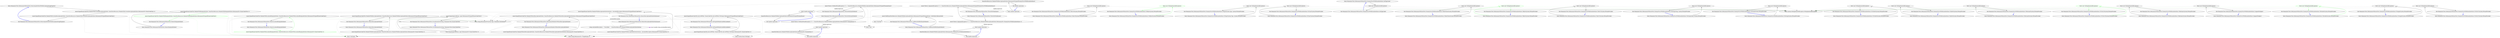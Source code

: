 digraph  {
m3_37 [label="Entry Humanizer.Tests.DehumanizeToEnumTests.HonorsAnyAttributeWithDescriptionStringProperty()", span="43-43", cluster="Humanizer.Tests.DehumanizeToEnumTests.HonorsAnyAttributeWithDescriptionStringProperty()", file="DateHumanizeTests.cs"];
m3_39 [label="Assert.Equal(EnumUnderTest.MemberWithCustomDescriptionAttribute, EnumTestsResources.MemberWithCustomDescriptionAttribute.DehumanizeTo(typeof(EnumUnderTest)))", span="46-46", cluster="Humanizer.Tests.DehumanizeToEnumTests.HonorsAnyAttributeWithDescriptionStringProperty()", file="DateHumanizeTests.cs"];
m3_38 [label="Assert.Equal(EnumUnderTest.MemberWithCustomDescriptionAttribute, EnumTestsResources.MemberWithCustomDescriptionAttribute.DehumanizeTo<EnumUnderTest>())", span="45-45", cluster="Humanizer.Tests.DehumanizeToEnumTests.HonorsAnyAttributeWithDescriptionStringProperty()", file="DateHumanizeTests.cs"];
m3_40 [label="Exit Humanizer.Tests.DehumanizeToEnumTests.HonorsAnyAttributeWithDescriptionStringProperty()", span="43-43", cluster="Humanizer.Tests.DehumanizeToEnumTests.HonorsAnyAttributeWithDescriptionStringProperty()", file="DateHumanizeTests.cs"];
m3_31 [label="Entry Unk.Equal", span="", cluster="Unk.Equal", file="DateHumanizeTests.cs"];
m3_69 [label="Entry Humanizer.Tests.DehumanizeToEnumTests.DummyStructWithEnumInterfaces.GetTypeCode()", span="99-99", cluster="Humanizer.Tests.DehumanizeToEnumTests.DummyStructWithEnumInterfaces.GetTypeCode()", file="DateHumanizeTests.cs"];
m3_70 [label="throw new NotImplementedException();", span="101-101", cluster="Humanizer.Tests.DehumanizeToEnumTests.DummyStructWithEnumInterfaces.GetTypeCode()", file="DateHumanizeTests.cs"];
m3_71 [label="Exit Humanizer.Tests.DehumanizeToEnumTests.DummyStructWithEnumInterfaces.GetTypeCode()", span="99-99", cluster="Humanizer.Tests.DehumanizeToEnumTests.DummyStructWithEnumInterfaces.GetTypeCode()", file="DateHumanizeTests.cs"];
m3_41 [label="Entry Humanizer.Tests.DehumanizeToEnumTests.DehumanizeMembersWithoutDescriptionAttribute()", span="50-50", cluster="Humanizer.Tests.DehumanizeToEnumTests.DehumanizeMembersWithoutDescriptionAttribute()", file="DateHumanizeTests.cs"];
m3_43 [label="Assert.Equal(EnumUnderTest.MemberWithoutDescriptionAttribute, EnumTestsResources.MemberWithoutDescriptionAttributeSentence.DehumanizeTo(typeof(EnumUnderTest)))", span="53-53", cluster="Humanizer.Tests.DehumanizeToEnumTests.DehumanizeMembersWithoutDescriptionAttribute()", file="DateHumanizeTests.cs"];
m3_42 [label="Assert.Equal(EnumUnderTest.MemberWithoutDescriptionAttribute, EnumTestsResources.MemberWithoutDescriptionAttributeSentence.DehumanizeTo<EnumUnderTest>())", span="52-52", cluster="Humanizer.Tests.DehumanizeToEnumTests.DehumanizeMembersWithoutDescriptionAttribute()", file="DateHumanizeTests.cs"];
m3_44 [label="Exit Humanizer.Tests.DehumanizeToEnumTests.DehumanizeMembersWithoutDescriptionAttribute()", span="50-50", cluster="Humanizer.Tests.DehumanizeToEnumTests.DehumanizeMembersWithoutDescriptionAttribute()", file="DateHumanizeTests.cs"];
m3_0 [label="Entry Humanizer.Tests.DehumanizeToEnumTests.ThrowsForNonEnums()", span="8-8", cluster="Humanizer.Tests.DehumanizeToEnumTests.ThrowsForNonEnums()", file="DateHumanizeTests.cs"];
m3_2 [label="Assert.Throws<ArgumentException>(() => EnumTestsResources.MemberWithDescriptionAttribute.DehumanizeTo(typeof(DummyStructWithEnumInterfaces)))", span="11-11", cluster="Humanizer.Tests.DehumanizeToEnumTests.ThrowsForNonEnums()", file="DateHumanizeTests.cs"];
m3_1 [label="Assert.Throws<ArgumentException>(() => EnumTestsResources.MemberWithDescriptionAttribute.DehumanizeTo<DummyStructWithEnumInterfaces>())", span="10-10", cluster="Humanizer.Tests.DehumanizeToEnumTests.ThrowsForNonEnums()", file="DateHumanizeTests.cs"];
m3_3 [label="Exit Humanizer.Tests.DehumanizeToEnumTests.ThrowsForNonEnums()", span="8-8", cluster="Humanizer.Tests.DehumanizeToEnumTests.ThrowsForNonEnums()", file="DateHumanizeTests.cs"];
m3_84 [label="Entry Humanizer.Tests.DehumanizeToEnumTests.DummyStructWithEnumInterfaces.ToInt16(System.IFormatProvider)", span="124-124", cluster="Humanizer.Tests.DehumanizeToEnumTests.DummyStructWithEnumInterfaces.ToInt16(System.IFormatProvider)", file="DateHumanizeTests.cs"];
m3_85 [label="throw new NotImplementedException();", span="126-126", cluster="Humanizer.Tests.DehumanizeToEnumTests.DummyStructWithEnumInterfaces.ToInt16(System.IFormatProvider)", file="DateHumanizeTests.cs"];
m3_86 [label="Exit Humanizer.Tests.DehumanizeToEnumTests.DummyStructWithEnumInterfaces.ToInt16(System.IFormatProvider)", span="124-124", cluster="Humanizer.Tests.DehumanizeToEnumTests.DummyStructWithEnumInterfaces.ToInt16(System.IFormatProvider)", file="DateHumanizeTests.cs"];
m3_4 [label="Entry Unk.>", span="", cluster="Unk.>", file="DateHumanizeTests.cs"];
m3_54 [label="Entry Humanizer.Tests.DehumanizeToEnumTests.HonorsDisplayAttribute()", span="74-74", cluster="Humanizer.Tests.DehumanizeToEnumTests.HonorsDisplayAttribute()", file="DateHumanizeTests.cs"];
m3_56 [label="Assert.Equal(EnumUnderTest.MemberWithDisplayAttribute, EnumTestsResources.MemberWithDisplayAttribute.DehumanizeTo(typeof(EnumUnderTest)))", span="77-77", cluster="Humanizer.Tests.DehumanizeToEnumTests.HonorsDisplayAttribute()", color=green, community=0, file="DateHumanizeTests.cs"];
m3_55 [label="Assert.Equal(EnumUnderTest.MemberWithDisplayAttribute, EnumTestsResources.MemberWithDisplayAttribute.DehumanizeTo<EnumUnderTest>())", span="76-76", cluster="Humanizer.Tests.DehumanizeToEnumTests.HonorsDisplayAttribute()", file="DateHumanizeTests.cs"];
m3_57 [label="Exit Humanizer.Tests.DehumanizeToEnumTests.HonorsDisplayAttribute()", span="74-74", cluster="Humanizer.Tests.DehumanizeToEnumTests.HonorsDisplayAttribute()", file="DateHumanizeTests.cs"];
m3_53 [label="Entry System.Enum.ToString()", span="0-0", cluster="System.Enum.ToString()", file="DateHumanizeTests.cs"];
m3_23 [label="Entry Humanizer.Tests.DehumanizeToEnumTests.CanReturnNullForEnumNoMatch()", span="22-22", cluster="Humanizer.Tests.DehumanizeToEnumTests.CanReturnNullForEnumNoMatch()", file="DateHumanizeTests.cs"];
m3_24 [label="Assert.Null(EnumTestsResources.MemberWithDescriptionAttribute.DehumanizeTo(typeof(DummyEnum), OnNoMatch.ReturnsNull))", span="24-24", cluster="Humanizer.Tests.DehumanizeToEnumTests.CanReturnNullForEnumNoMatch()", file="DateHumanizeTests.cs"];
m3_25 [label="Exit Humanizer.Tests.DehumanizeToEnumTests.CanReturnNullForEnumNoMatch()", span="22-22", cluster="Humanizer.Tests.DehumanizeToEnumTests.CanReturnNullForEnumNoMatch()", file="DateHumanizeTests.cs"];
m3_78 [label="Entry Humanizer.Tests.DehumanizeToEnumTests.DummyStructWithEnumInterfaces.ToSByte(System.IFormatProvider)", span="114-114", cluster="Humanizer.Tests.DehumanizeToEnumTests.DummyStructWithEnumInterfaces.ToSByte(System.IFormatProvider)", file="DateHumanizeTests.cs"];
m3_79 [label="throw new NotImplementedException();", span="116-116", cluster="Humanizer.Tests.DehumanizeToEnumTests.DummyStructWithEnumInterfaces.ToSByte(System.IFormatProvider)", color=green, community=0, file="DateHumanizeTests.cs"];
m3_80 [label="Exit Humanizer.Tests.DehumanizeToEnumTests.DummyStructWithEnumInterfaces.ToSByte(System.IFormatProvider)", span="114-114", cluster="Humanizer.Tests.DehumanizeToEnumTests.DummyStructWithEnumInterfaces.ToSByte(System.IFormatProvider)", file="DateHumanizeTests.cs"];
m3_8 [label="Entry string.DehumanizeTo<TTargetEnum>()", span="18-18", cluster="string.DehumanizeTo<TTargetEnum>()", file="DateHumanizeTests.cs"];
m3_65 [label="Entry System.NotImplementedException.NotImplementedException()", span="0-0", cluster="System.NotImplementedException.NotImplementedException()", file="DateHumanizeTests.cs"];
m3_117 [label="Entry Humanizer.Tests.DehumanizeToEnumTests.DummyStructWithEnumInterfaces.ToType(System.Type, System.IFormatProvider)", span="179-179", cluster="Humanizer.Tests.DehumanizeToEnumTests.DummyStructWithEnumInterfaces.ToType(System.Type, System.IFormatProvider)", file="DateHumanizeTests.cs"];
m3_118 [label="throw new NotImplementedException();", span="181-181", cluster="Humanizer.Tests.DehumanizeToEnumTests.DummyStructWithEnumInterfaces.ToType(System.Type, System.IFormatProvider)", file="DateHumanizeTests.cs"];
m3_119 [label="Exit Humanizer.Tests.DehumanizeToEnumTests.DummyStructWithEnumInterfaces.ToType(System.Type, System.IFormatProvider)", span="179-179", cluster="Humanizer.Tests.DehumanizeToEnumTests.DummyStructWithEnumInterfaces.ToType(System.Type, System.IFormatProvider)", file="DateHumanizeTests.cs"];
m3_75 [label="Entry Humanizer.Tests.DehumanizeToEnumTests.DummyStructWithEnumInterfaces.ToChar(System.IFormatProvider)", span="109-109", cluster="Humanizer.Tests.DehumanizeToEnumTests.DummyStructWithEnumInterfaces.ToChar(System.IFormatProvider)", file="DateHumanizeTests.cs"];
m3_76 [label="throw new NotImplementedException();", span="111-111", cluster="Humanizer.Tests.DehumanizeToEnumTests.DummyStructWithEnumInterfaces.ToChar(System.IFormatProvider)", file="DateHumanizeTests.cs"];
m3_77 [label="Exit Humanizer.Tests.DehumanizeToEnumTests.DummyStructWithEnumInterfaces.ToChar(System.IFormatProvider)", span="109-109", cluster="Humanizer.Tests.DehumanizeToEnumTests.DummyStructWithEnumInterfaces.ToChar(System.IFormatProvider)", file="DateHumanizeTests.cs"];
m3_111 [label="Entry Humanizer.Tests.DehumanizeToEnumTests.DummyStructWithEnumInterfaces.ToDateTime(System.IFormatProvider)", span="169-169", cluster="Humanizer.Tests.DehumanizeToEnumTests.DummyStructWithEnumInterfaces.ToDateTime(System.IFormatProvider)", file="DateHumanizeTests.cs"];
m3_112 [label="throw new NotImplementedException();", span="171-171", cluster="Humanizer.Tests.DehumanizeToEnumTests.DummyStructWithEnumInterfaces.ToDateTime(System.IFormatProvider)", file="DateHumanizeTests.cs"];
m3_113 [label="Exit Humanizer.Tests.DehumanizeToEnumTests.DummyStructWithEnumInterfaces.ToDateTime(System.IFormatProvider)", span="169-169", cluster="Humanizer.Tests.DehumanizeToEnumTests.DummyStructWithEnumInterfaces.ToDateTime(System.IFormatProvider)", file="DateHumanizeTests.cs"];
m3_81 [label="Entry Humanizer.Tests.DehumanizeToEnumTests.DummyStructWithEnumInterfaces.ToByte(System.IFormatProvider)", span="119-119", cluster="Humanizer.Tests.DehumanizeToEnumTests.DummyStructWithEnumInterfaces.ToByte(System.IFormatProvider)", file="DateHumanizeTests.cs"];
m3_82 [label="throw new NotImplementedException();", span="121-121", cluster="Humanizer.Tests.DehumanizeToEnumTests.DummyStructWithEnumInterfaces.ToByte(System.IFormatProvider)", color=green, community=0, file="DateHumanizeTests.cs"];
m3_83 [label="Exit Humanizer.Tests.DehumanizeToEnumTests.DummyStructWithEnumInterfaces.ToByte(System.IFormatProvider)", span="119-119", cluster="Humanizer.Tests.DehumanizeToEnumTests.DummyStructWithEnumInterfaces.ToByte(System.IFormatProvider)", file="DateHumanizeTests.cs"];
m3_27 [label="Entry Humanizer.Tests.DehumanizeToEnumTests.HonorsDescriptionAttribute()", span="28-28", cluster="Humanizer.Tests.DehumanizeToEnumTests.HonorsDescriptionAttribute()", file="DateHumanizeTests.cs"];
m3_29 [label="Assert.Equal(EnumUnderTest.MemberWithDescriptionAttribute, EnumTestsResources.MemberWithDescriptionAttribute.DehumanizeTo(typeof(EnumUnderTest)))", span="31-31", cluster="Humanizer.Tests.DehumanizeToEnumTests.HonorsDescriptionAttribute()", file="DateHumanizeTests.cs"];
m3_28 [label="Assert.Equal(EnumUnderTest.MemberWithDescriptionAttribute, EnumTestsResources.MemberWithDescriptionAttribute.DehumanizeTo<EnumUnderTest>())", span="30-30", cluster="Humanizer.Tests.DehumanizeToEnumTests.HonorsDescriptionAttribute()", file="DateHumanizeTests.cs"];
m3_30 [label="Exit Humanizer.Tests.DehumanizeToEnumTests.HonorsDescriptionAttribute()", span="28-28", cluster="Humanizer.Tests.DehumanizeToEnumTests.HonorsDescriptionAttribute()", file="DateHumanizeTests.cs"];
m3_32 [label="Entry Humanizer.Tests.DehumanizeToEnumTests.HonorsDescriptionAttributeSubclasses()", span="35-35", cluster="Humanizer.Tests.DehumanizeToEnumTests.HonorsDescriptionAttributeSubclasses()", file="DateHumanizeTests.cs"];
m3_35 [label="Assert.Equal(EnumUnderTest.MemberWithDescriptionAttributeSubclass, calculatedDescription.DehumanizeTo(typeof(EnumUnderTest)))", span="39-39", cluster="Humanizer.Tests.DehumanizeToEnumTests.HonorsDescriptionAttributeSubclasses()", file="DateHumanizeTests.cs"];
m3_34 [label="Assert.Equal(EnumUnderTest.MemberWithDescriptionAttributeSubclass, calculatedDescription.DehumanizeTo<EnumUnderTest>())", span="38-38", cluster="Humanizer.Tests.DehumanizeToEnumTests.HonorsDescriptionAttributeSubclasses()", file="DateHumanizeTests.cs"];
m3_33 [label="string calculatedDescription = ''Overridden '' + EnumTestsResources.MemberWithDescriptionAttributeSubclass", span="37-37", cluster="Humanizer.Tests.DehumanizeToEnumTests.HonorsDescriptionAttributeSubclasses()", file="DateHumanizeTests.cs"];
m3_36 [label="Exit Humanizer.Tests.DehumanizeToEnumTests.HonorsDescriptionAttributeSubclasses()", span="35-35", cluster="Humanizer.Tests.DehumanizeToEnumTests.HonorsDescriptionAttributeSubclasses()", file="DateHumanizeTests.cs"];
m3_90 [label="Entry Humanizer.Tests.DehumanizeToEnumTests.DummyStructWithEnumInterfaces.ToInt32(System.IFormatProvider)", span="134-134", cluster="Humanizer.Tests.DehumanizeToEnumTests.DummyStructWithEnumInterfaces.ToInt32(System.IFormatProvider)", file="DateHumanizeTests.cs"];
m3_91 [label="throw new NotImplementedException();", span="136-136", cluster="Humanizer.Tests.DehumanizeToEnumTests.DummyStructWithEnumInterfaces.ToInt32(System.IFormatProvider)", file="DateHumanizeTests.cs"];
m3_92 [label="Exit Humanizer.Tests.DehumanizeToEnumTests.DummyStructWithEnumInterfaces.ToInt32(System.IFormatProvider)", span="134-134", cluster="Humanizer.Tests.DehumanizeToEnumTests.DummyStructWithEnumInterfaces.ToInt32(System.IFormatProvider)", file="DateHumanizeTests.cs"];
m3_66 [label="Entry Humanizer.Tests.DehumanizeToEnumTests.DummyStructWithEnumInterfaces.ToString(string, System.IFormatProvider)", span="94-94", cluster="Humanizer.Tests.DehumanizeToEnumTests.DummyStructWithEnumInterfaces.ToString(string, System.IFormatProvider)", file="DateHumanizeTests.cs"];
m3_67 [label="throw new NotImplementedException();", span="96-96", cluster="Humanizer.Tests.DehumanizeToEnumTests.DummyStructWithEnumInterfaces.ToString(string, System.IFormatProvider)", file="DateHumanizeTests.cs"];
m3_68 [label="Exit Humanizer.Tests.DehumanizeToEnumTests.DummyStructWithEnumInterfaces.ToString(string, System.IFormatProvider)", span="94-94", cluster="Humanizer.Tests.DehumanizeToEnumTests.DummyStructWithEnumInterfaces.ToString(string, System.IFormatProvider)", file="DateHumanizeTests.cs"];
m3_114 [label="Entry Humanizer.Tests.DehumanizeToEnumTests.DummyStructWithEnumInterfaces.ToString(System.IFormatProvider)", span="174-174", cluster="Humanizer.Tests.DehumanizeToEnumTests.DummyStructWithEnumInterfaces.ToString(System.IFormatProvider)", file="DateHumanizeTests.cs"];
m3_115 [label="throw new NotImplementedException();", span="176-176", cluster="Humanizer.Tests.DehumanizeToEnumTests.DummyStructWithEnumInterfaces.ToString(System.IFormatProvider)", file="DateHumanizeTests.cs"];
m3_116 [label="Exit Humanizer.Tests.DehumanizeToEnumTests.DummyStructWithEnumInterfaces.ToString(System.IFormatProvider)", span="174-174", cluster="Humanizer.Tests.DehumanizeToEnumTests.DummyStructWithEnumInterfaces.ToString(System.IFormatProvider)", file="DateHumanizeTests.cs"];
m3_12 [label="Entry string.DehumanizeTo(System.Type, Humanizer.OnNoMatch)", span="33-33", cluster="string.DehumanizeTo(System.Type, Humanizer.OnNoMatch)", file="DateHumanizeTests.cs"];
m3_26 [label="Entry Unk.Null", span="", cluster="Unk.Null", file="DateHumanizeTests.cs"];
m3_99 [label="Entry Humanizer.Tests.DehumanizeToEnumTests.DummyStructWithEnumInterfaces.ToUInt64(System.IFormatProvider)", span="149-149", cluster="Humanizer.Tests.DehumanizeToEnumTests.DummyStructWithEnumInterfaces.ToUInt64(System.IFormatProvider)", file="DateHumanizeTests.cs"];
m3_100 [label="throw new NotImplementedException();", span="151-151", cluster="Humanizer.Tests.DehumanizeToEnumTests.DummyStructWithEnumInterfaces.ToUInt64(System.IFormatProvider)", file="DateHumanizeTests.cs"];
m3_101 [label="Exit Humanizer.Tests.DehumanizeToEnumTests.DummyStructWithEnumInterfaces.ToUInt64(System.IFormatProvider)", span="149-149", cluster="Humanizer.Tests.DehumanizeToEnumTests.DummyStructWithEnumInterfaces.ToUInt64(System.IFormatProvider)", file="DateHumanizeTests.cs"];
m3_96 [label="Entry Humanizer.Tests.DehumanizeToEnumTests.DummyStructWithEnumInterfaces.ToInt64(System.IFormatProvider)", span="144-144", cluster="Humanizer.Tests.DehumanizeToEnumTests.DummyStructWithEnumInterfaces.ToInt64(System.IFormatProvider)", file="DateHumanizeTests.cs"];
m3_97 [label="throw new NotImplementedException();", span="146-146", cluster="Humanizer.Tests.DehumanizeToEnumTests.DummyStructWithEnumInterfaces.ToInt64(System.IFormatProvider)", file="DateHumanizeTests.cs"];
m3_98 [label="Exit Humanizer.Tests.DehumanizeToEnumTests.DummyStructWithEnumInterfaces.ToInt64(System.IFormatProvider)", span="144-144", cluster="Humanizer.Tests.DehumanizeToEnumTests.DummyStructWithEnumInterfaces.ToInt64(System.IFormatProvider)", file="DateHumanizeTests.cs"];
m3_13 [label="Entry Humanizer.Tests.DehumanizeToEnumTests.ThrowsForEnumNoMatch()", span="15-15", cluster="Humanizer.Tests.DehumanizeToEnumTests.ThrowsForEnumNoMatch()", file="DateHumanizeTests.cs"];
m3_15 [label="Assert.Throws<NoMatchFoundException>(() => EnumTestsResources.MemberWithDescriptionAttribute.DehumanizeTo(typeof(DummyEnum)))", span="18-18", cluster="Humanizer.Tests.DehumanizeToEnumTests.ThrowsForEnumNoMatch()", file="DateHumanizeTests.cs"];
m3_14 [label="Assert.Throws<NoMatchFoundException>(() => EnumTestsResources.MemberWithDescriptionAttribute.DehumanizeTo<DummyEnum>())", span="17-17", cluster="Humanizer.Tests.DehumanizeToEnumTests.ThrowsForEnumNoMatch()", file="DateHumanizeTests.cs"];
m3_16 [label="Exit Humanizer.Tests.DehumanizeToEnumTests.ThrowsForEnumNoMatch()", span="15-15", cluster="Humanizer.Tests.DehumanizeToEnumTests.ThrowsForEnumNoMatch()", file="DateHumanizeTests.cs"];
m3_108 [label="Entry Humanizer.Tests.DehumanizeToEnumTests.DummyStructWithEnumInterfaces.ToDecimal(System.IFormatProvider)", span="164-164", cluster="Humanizer.Tests.DehumanizeToEnumTests.DummyStructWithEnumInterfaces.ToDecimal(System.IFormatProvider)", file="DateHumanizeTests.cs"];
m3_109 [label="throw new NotImplementedException();", span="166-166", cluster="Humanizer.Tests.DehumanizeToEnumTests.DummyStructWithEnumInterfaces.ToDecimal(System.IFormatProvider)", file="DateHumanizeTests.cs"];
m3_110 [label="Exit Humanizer.Tests.DehumanizeToEnumTests.DummyStructWithEnumInterfaces.ToDecimal(System.IFormatProvider)", span="164-164", cluster="Humanizer.Tests.DehumanizeToEnumTests.DummyStructWithEnumInterfaces.ToDecimal(System.IFormatProvider)", file="DateHumanizeTests.cs"];
m3_17 [label="Entry lambda expression", span="17-17", cluster="lambda expression", file="DateHumanizeTests.cs"];
m3_10 [label="EnumTestsResources.MemberWithDescriptionAttribute.DehumanizeTo(typeof(DummyStructWithEnumInterfaces))", span="11-11", cluster="lambda expression", file="DateHumanizeTests.cs"];
m3_21 [label="EnumTestsResources.MemberWithDescriptionAttribute.DehumanizeTo(typeof(DummyEnum))", span="18-18", cluster="lambda expression", file="DateHumanizeTests.cs"];
m3_6 [label="EnumTestsResources.MemberWithDescriptionAttribute.DehumanizeTo<DummyStructWithEnumInterfaces>()", span="10-10", cluster="lambda expression", file="DateHumanizeTests.cs"];
m3_18 [label="EnumTestsResources.MemberWithDescriptionAttribute.DehumanizeTo<DummyEnum>()", span="17-17", cluster="lambda expression", file="DateHumanizeTests.cs"];
m3_9 [label="Entry lambda expression", span="11-11", cluster="lambda expression", file="DateHumanizeTests.cs"];
m3_11 [label="Exit lambda expression", span="11-11", cluster="lambda expression", file="DateHumanizeTests.cs"];
m3_20 [label="Entry lambda expression", span="18-18", cluster="lambda expression", file="DateHumanizeTests.cs"];
m3_22 [label="Exit lambda expression", span="18-18", cluster="lambda expression", file="DateHumanizeTests.cs"];
m3_5 [label="Entry lambda expression", span="10-10", cluster="lambda expression", file="DateHumanizeTests.cs"];
m3_7 [label="Exit lambda expression", span="10-10", cluster="lambda expression", file="DateHumanizeTests.cs"];
m3_19 [label="Exit lambda expression", span="17-17", cluster="lambda expression", file="DateHumanizeTests.cs"];
m3_49 [label="Entry Humanizer.Tests.DehumanizeToEnumTests.AllCapitalMembersAreReturnedAsIs()", span="67-67", cluster="Humanizer.Tests.DehumanizeToEnumTests.AllCapitalMembersAreReturnedAsIs()", file="DateHumanizeTests.cs"];
m3_51 [label="Assert.Equal(EnumUnderTest.ALLCAPITALS, EnumUnderTest.ALLCAPITALS.ToString().DehumanizeTo(typeof(EnumUnderTest)))", span="70-70", cluster="Humanizer.Tests.DehumanizeToEnumTests.AllCapitalMembersAreReturnedAsIs()", file="DateHumanizeTests.cs"];
m3_50 [label="Assert.Equal(EnumUnderTest.ALLCAPITALS, EnumUnderTest.ALLCAPITALS.ToString().DehumanizeTo<EnumUnderTest>())", span="69-69", cluster="Humanizer.Tests.DehumanizeToEnumTests.AllCapitalMembersAreReturnedAsIs()", file="DateHumanizeTests.cs"];
m3_52 [label="Exit Humanizer.Tests.DehumanizeToEnumTests.AllCapitalMembersAreReturnedAsIs()", span="67-67", cluster="Humanizer.Tests.DehumanizeToEnumTests.AllCapitalMembersAreReturnedAsIs()", file="DateHumanizeTests.cs"];
m3_87 [label="Entry Humanizer.Tests.DehumanizeToEnumTests.DummyStructWithEnumInterfaces.ToUInt16(System.IFormatProvider)", span="129-129", cluster="Humanizer.Tests.DehumanizeToEnumTests.DummyStructWithEnumInterfaces.ToUInt16(System.IFormatProvider)", file="DateHumanizeTests.cs"];
m3_88 [label="throw new NotImplementedException();", span="131-131", cluster="Humanizer.Tests.DehumanizeToEnumTests.DummyStructWithEnumInterfaces.ToUInt16(System.IFormatProvider)", color=green, community=0, file="DateHumanizeTests.cs"];
m3_89 [label="Exit Humanizer.Tests.DehumanizeToEnumTests.DummyStructWithEnumInterfaces.ToUInt16(System.IFormatProvider)", span="129-129", cluster="Humanizer.Tests.DehumanizeToEnumTests.DummyStructWithEnumInterfaces.ToUInt16(System.IFormatProvider)", file="DateHumanizeTests.cs"];
m3_72 [label="Entry Humanizer.Tests.DehumanizeToEnumTests.DummyStructWithEnumInterfaces.ToBoolean(System.IFormatProvider)", span="104-104", cluster="Humanizer.Tests.DehumanizeToEnumTests.DummyStructWithEnumInterfaces.ToBoolean(System.IFormatProvider)", file="DateHumanizeTests.cs"];
m3_73 [label="throw new NotImplementedException();", span="106-106", cluster="Humanizer.Tests.DehumanizeToEnumTests.DummyStructWithEnumInterfaces.ToBoolean(System.IFormatProvider)", file="DateHumanizeTests.cs"];
m3_74 [label="Exit Humanizer.Tests.DehumanizeToEnumTests.DummyStructWithEnumInterfaces.ToBoolean(System.IFormatProvider)", span="104-104", cluster="Humanizer.Tests.DehumanizeToEnumTests.DummyStructWithEnumInterfaces.ToBoolean(System.IFormatProvider)", file="DateHumanizeTests.cs"];
m3_58 [label="Entry Humanizer.Tests.DehumanizeToEnumTests.HonorsLocalizedDisplayAttribute()", span="81-81", cluster="Humanizer.Tests.DehumanizeToEnumTests.HonorsLocalizedDisplayAttribute()", file="DateHumanizeTests.cs"];
m3_59 [label="Assert.Equal(EnumUnderTest.MemberWithLocalizedDisplayAttribute, EnumTestsResources.MemberWithLocalizedDisplayAttribute.DehumanizeTo<EnumUnderTest>())", span="83-83", cluster="Humanizer.Tests.DehumanizeToEnumTests.HonorsLocalizedDisplayAttribute()", color=green, community=0, file="DateHumanizeTests.cs"];
m3_60 [label="Assert.Equal(EnumUnderTest.MemberWithLocalizedDisplayAttribute, EnumTestsResources.MemberWithLocalizedDisplayAttribute.DehumanizeTo(typeof(EnumUnderTest)))", span="84-84", cluster="Humanizer.Tests.DehumanizeToEnumTests.HonorsLocalizedDisplayAttribute()", file="DateHumanizeTests.cs"];
m3_61 [label="Exit Humanizer.Tests.DehumanizeToEnumTests.HonorsLocalizedDisplayAttribute()", span="81-81", cluster="Humanizer.Tests.DehumanizeToEnumTests.HonorsLocalizedDisplayAttribute()", file="DateHumanizeTests.cs"];
m3_62 [label="Entry Humanizer.Tests.DehumanizeToEnumTests.DummyStructWithEnumInterfaces.CompareTo(object)", span="89-89", cluster="Humanizer.Tests.DehumanizeToEnumTests.DummyStructWithEnumInterfaces.CompareTo(object)", file="DateHumanizeTests.cs"];
m3_63 [label="throw new NotImplementedException();", span="91-91", cluster="Humanizer.Tests.DehumanizeToEnumTests.DummyStructWithEnumInterfaces.CompareTo(object)", file="DateHumanizeTests.cs"];
m3_64 [label="Exit Humanizer.Tests.DehumanizeToEnumTests.DummyStructWithEnumInterfaces.CompareTo(object)", span="89-89", cluster="Humanizer.Tests.DehumanizeToEnumTests.DummyStructWithEnumInterfaces.CompareTo(object)", file="DateHumanizeTests.cs"];
m3_105 [label="Entry Humanizer.Tests.DehumanizeToEnumTests.DummyStructWithEnumInterfaces.ToDouble(System.IFormatProvider)", span="159-159", cluster="Humanizer.Tests.DehumanizeToEnumTests.DummyStructWithEnumInterfaces.ToDouble(System.IFormatProvider)", file="DateHumanizeTests.cs"];
m3_106 [label="throw new NotImplementedException();", span="161-161", cluster="Humanizer.Tests.DehumanizeToEnumTests.DummyStructWithEnumInterfaces.ToDouble(System.IFormatProvider)", color=green, community=0, file="DateHumanizeTests.cs"];
m3_107 [label="Exit Humanizer.Tests.DehumanizeToEnumTests.DummyStructWithEnumInterfaces.ToDouble(System.IFormatProvider)", span="159-159", cluster="Humanizer.Tests.DehumanizeToEnumTests.DummyStructWithEnumInterfaces.ToDouble(System.IFormatProvider)", file="DateHumanizeTests.cs"];
m3_45 [label="Entry Humanizer.Tests.DehumanizeToEnumTests.IsCaseInsensitive(string, Humanizer.Tests.EnumUnderTest)", span="60-60", cluster="Humanizer.Tests.DehumanizeToEnumTests.IsCaseInsensitive(string, Humanizer.Tests.EnumUnderTest)", file="DateHumanizeTests.cs"];
m3_47 [label="Assert.Equal(expectedEnum, input.DehumanizeTo(typeof(EnumUnderTest)))", span="63-63", cluster="Humanizer.Tests.DehumanizeToEnumTests.IsCaseInsensitive(string, Humanizer.Tests.EnumUnderTest)", file="DateHumanizeTests.cs"];
m3_46 [label="Assert.Equal(expectedEnum, input.DehumanizeTo<EnumUnderTest>())", span="62-62", cluster="Humanizer.Tests.DehumanizeToEnumTests.IsCaseInsensitive(string, Humanizer.Tests.EnumUnderTest)", file="DateHumanizeTests.cs"];
m3_48 [label="Exit Humanizer.Tests.DehumanizeToEnumTests.IsCaseInsensitive(string, Humanizer.Tests.EnumUnderTest)", span="60-60", cluster="Humanizer.Tests.DehumanizeToEnumTests.IsCaseInsensitive(string, Humanizer.Tests.EnumUnderTest)", file="DateHumanizeTests.cs"];
m3_102 [label="Entry Humanizer.Tests.DehumanizeToEnumTests.DummyStructWithEnumInterfaces.ToSingle(System.IFormatProvider)", span="154-154", cluster="Humanizer.Tests.DehumanizeToEnumTests.DummyStructWithEnumInterfaces.ToSingle(System.IFormatProvider)", file="DateHumanizeTests.cs"];
m3_103 [label="throw new NotImplementedException();", span="156-156", cluster="Humanizer.Tests.DehumanizeToEnumTests.DummyStructWithEnumInterfaces.ToSingle(System.IFormatProvider)", file="DateHumanizeTests.cs"];
m3_104 [label="Exit Humanizer.Tests.DehumanizeToEnumTests.DummyStructWithEnumInterfaces.ToSingle(System.IFormatProvider)", span="154-154", cluster="Humanizer.Tests.DehumanizeToEnumTests.DummyStructWithEnumInterfaces.ToSingle(System.IFormatProvider)", file="DateHumanizeTests.cs"];
m3_93 [label="Entry Humanizer.Tests.DehumanizeToEnumTests.DummyStructWithEnumInterfaces.ToUInt32(System.IFormatProvider)", span="139-139", cluster="Humanizer.Tests.DehumanizeToEnumTests.DummyStructWithEnumInterfaces.ToUInt32(System.IFormatProvider)", file="DateHumanizeTests.cs"];
m3_94 [label="throw new NotImplementedException();", span="141-141", cluster="Humanizer.Tests.DehumanizeToEnumTests.DummyStructWithEnumInterfaces.ToUInt32(System.IFormatProvider)", file="DateHumanizeTests.cs"];
m3_95 [label="Exit Humanizer.Tests.DehumanizeToEnumTests.DummyStructWithEnumInterfaces.ToUInt32(System.IFormatProvider)", span="139-139", cluster="Humanizer.Tests.DehumanizeToEnumTests.DummyStructWithEnumInterfaces.ToUInt32(System.IFormatProvider)", file="DateHumanizeTests.cs"];
m3_37 -> m3_38  [key=0, style=solid];
m3_39 -> m3_12  [key=2, style=dotted];
m3_39 -> m3_31  [key=2, style=dotted];
m3_39 -> m3_40  [key=0, style=solid];
m3_38 -> m3_31  [key=2, style=dotted];
m3_38 -> m3_8  [key=2, style=dotted];
m3_38 -> m3_39  [key=0, style=solid];
m3_40 -> m3_37  [key=0, style=bold, color=blue];
m3_69 -> m3_70  [key=0, style=solid];
m3_70 -> m3_65  [key=2, style=dotted];
m3_70 -> m3_71  [key=0, style=solid];
m3_71 -> m3_69  [key=0, style=bold, color=blue];
m3_41 -> m3_42  [key=0, style=solid];
m3_43 -> m3_12  [key=2, style=dotted];
m3_43 -> m3_31  [key=2, style=dotted];
m3_43 -> m3_44  [key=0, style=solid];
m3_42 -> m3_31  [key=2, style=dotted];
m3_42 -> m3_8  [key=2, style=dotted];
m3_42 -> m3_43  [key=0, style=solid];
m3_44 -> m3_41  [key=0, style=bold, color=blue];
m3_0 -> m3_1  [key=0, style=solid];
m3_2 -> m3_9  [key=1, style=dashed, color=darkseagreen4, label="lambda expression"];
m3_2 -> m3_3  [key=0, style=solid];
m3_2 -> m3_4  [key=2, style=dotted];
m3_1 -> m3_5  [key=1, style=dashed, color=darkseagreen4, label="lambda expression"];
m3_1 -> m3_2  [key=0, style=solid];
m3_1 -> m3_4  [key=2, style=dotted];
m3_3 -> m3_0  [key=0, style=bold, color=blue];
m3_84 -> m3_85  [key=0, style=solid];
m3_85 -> m3_65  [key=2, style=dotted];
m3_85 -> m3_86  [key=0, style=solid];
m3_86 -> m3_84  [key=0, style=bold, color=blue];
m3_54 -> m3_55  [key=0, style=solid];
m3_56 -> m3_57  [key=0, style=solid, color=green];
m3_56 -> m3_12  [key=2, style=dotted, color=green];
m3_56 -> m3_31  [key=2, style=dotted, color=green];
m3_55 -> m3_56  [key=0, style=solid, color=green];
m3_55 -> m3_8  [key=2, style=dotted];
m3_55 -> m3_31  [key=2, style=dotted];
m3_57 -> m3_54  [key=0, style=bold, color=blue];
m3_23 -> m3_24  [key=0, style=solid];
m3_24 -> m3_12  [key=2, style=dotted];
m3_24 -> m3_25  [key=0, style=solid];
m3_24 -> m3_26  [key=2, style=dotted];
m3_25 -> m3_23  [key=0, style=bold, color=blue];
m3_78 -> m3_79  [key=0, style=solid, color=green];
m3_79 -> m3_80  [key=0, style=solid, color=green];
m3_79 -> m3_65  [key=2, style=dotted, color=green];
m3_80 -> m3_78  [key=0, style=bold, color=blue];
m3_117 -> m3_118  [key=0, style=solid];
m3_118 -> m3_65  [key=2, style=dotted];
m3_118 -> m3_119  [key=0, style=solid];
m3_119 -> m3_117  [key=0, style=bold, color=blue];
m3_75 -> m3_76  [key=0, style=solid];
m3_76 -> m3_65  [key=2, style=dotted];
m3_76 -> m3_77  [key=0, style=solid];
m3_77 -> m3_75  [key=0, style=bold, color=blue];
m3_111 -> m3_112  [key=0, style=solid];
m3_112 -> m3_65  [key=2, style=dotted];
m3_112 -> m3_113  [key=0, style=solid];
m3_113 -> m3_111  [key=0, style=bold, color=blue];
m3_81 -> m3_82  [key=0, style=solid, color=green];
m3_82 -> m3_83  [key=0, style=solid, color=green];
m3_82 -> m3_65  [key=2, style=dotted, color=green];
m3_83 -> m3_81  [key=0, style=bold, color=blue];
m3_27 -> m3_28  [key=0, style=solid];
m3_29 -> m3_12  [key=2, style=dotted];
m3_29 -> m3_31  [key=2, style=dotted];
m3_29 -> m3_30  [key=0, style=solid];
m3_28 -> m3_31  [key=2, style=dotted];
m3_28 -> m3_8  [key=2, style=dotted];
m3_28 -> m3_29  [key=0, style=solid];
m3_30 -> m3_27  [key=0, style=bold, color=blue];
m3_32 -> m3_33  [key=0, style=solid];
m3_35 -> m3_12  [key=2, style=dotted];
m3_35 -> m3_31  [key=2, style=dotted];
m3_35 -> m3_36  [key=0, style=solid];
m3_34 -> m3_31  [key=2, style=dotted];
m3_34 -> m3_8  [key=2, style=dotted];
m3_34 -> m3_35  [key=0, style=solid];
m3_33 -> m3_35  [key=1, style=dashed, color=darkseagreen4, label=calculatedDescription];
m3_33 -> m3_34  [key=0, style=solid];
m3_33 -> m3_33  [key=3, color=darkorchid, style=bold, label="Local variable string calculatedDescription"];
m3_36 -> m3_32  [key=0, style=bold, color=blue];
m3_90 -> m3_91  [key=0, style=solid];
m3_91 -> m3_65  [key=2, style=dotted];
m3_91 -> m3_92  [key=0, style=solid];
m3_92 -> m3_90  [key=0, style=bold, color=blue];
m3_66 -> m3_67  [key=0, style=solid];
m3_67 -> m3_65  [key=2, style=dotted];
m3_67 -> m3_68  [key=0, style=solid];
m3_68 -> m3_66  [key=0, style=bold, color=blue];
m3_114 -> m3_115  [key=0, style=solid];
m3_115 -> m3_65  [key=2, style=dotted];
m3_115 -> m3_116  [key=0, style=solid];
m3_116 -> m3_114  [key=0, style=bold, color=blue];
m3_99 -> m3_100  [key=0, style=solid];
m3_100 -> m3_65  [key=2, style=dotted];
m3_100 -> m3_101  [key=0, style=solid];
m3_101 -> m3_99  [key=0, style=bold, color=blue];
m3_96 -> m3_97  [key=0, style=solid];
m3_97 -> m3_65  [key=2, style=dotted];
m3_97 -> m3_98  [key=0, style=solid];
m3_98 -> m3_96  [key=0, style=bold, color=blue];
m3_13 -> m3_14  [key=0, style=solid];
m3_15 -> m3_20  [key=1, style=dashed, color=darkseagreen4, label="lambda expression"];
m3_15 -> m3_16  [key=0, style=solid];
m3_15 -> m3_4  [key=2, style=dotted];
m3_14 -> m3_17  [key=1, style=dashed, color=darkseagreen4, label="lambda expression"];
m3_14 -> m3_15  [key=0, style=solid];
m3_14 -> m3_4  [key=2, style=dotted];
m3_16 -> m3_13  [key=0, style=bold, color=blue];
m3_108 -> m3_109  [key=0, style=solid];
m3_109 -> m3_65  [key=2, style=dotted];
m3_109 -> m3_110  [key=0, style=solid];
m3_110 -> m3_108  [key=0, style=bold, color=blue];
m3_17 -> m3_18  [key=0, style=solid];
m3_10 -> m3_12  [key=2, style=dotted];
m3_10 -> m3_11  [key=0, style=solid];
m3_21 -> m3_12  [key=2, style=dotted];
m3_21 -> m3_22  [key=0, style=solid];
m3_6 -> m3_8  [key=2, style=dotted];
m3_6 -> m3_7  [key=0, style=solid];
m3_18 -> m3_8  [key=2, style=dotted];
m3_18 -> m3_19  [key=0, style=solid];
m3_9 -> m3_10  [key=0, style=solid];
m3_11 -> m3_9  [key=0, style=bold, color=blue];
m3_20 -> m3_21  [key=0, style=solid];
m3_22 -> m3_20  [key=0, style=bold, color=blue];
m3_5 -> m3_6  [key=0, style=solid];
m3_7 -> m3_5  [key=0, style=bold, color=blue];
m3_19 -> m3_17  [key=0, style=bold, color=blue];
m3_49 -> m3_50  [key=0, style=solid];
m3_51 -> m3_12  [key=2, style=dotted];
m3_51 -> m3_31  [key=2, style=dotted];
m3_51 -> m3_52  [key=0, style=solid];
m3_51 -> m3_53  [key=2, style=dotted];
m3_50 -> m3_31  [key=2, style=dotted];
m3_50 -> m3_8  [key=2, style=dotted];
m3_50 -> m3_51  [key=0, style=solid];
m3_50 -> m3_53  [key=2, style=dotted];
m3_52 -> m3_49  [key=0, style=bold, color=blue];
m3_87 -> m3_88  [key=0, style=solid, color=green];
m3_88 -> m3_89  [key=0, style=solid, color=green];
m3_88 -> m3_65  [key=2, style=dotted, color=green];
m3_89 -> m3_87  [key=0, style=bold, color=blue];
m3_72 -> m3_73  [key=0, style=solid];
m3_73 -> m3_65  [key=2, style=dotted];
m3_73 -> m3_74  [key=0, style=solid];
m3_74 -> m3_72  [key=0, style=bold, color=blue];
m3_58 -> m3_59  [key=0, style=solid, color=green];
m3_59 -> m3_60  [key=0, style=solid, color=green];
m3_59 -> m3_8  [key=2, style=dotted, color=green];
m3_59 -> m3_31  [key=2, style=dotted, color=green];
m3_60 -> m3_12  [key=2, style=dotted];
m3_60 -> m3_31  [key=2, style=dotted];
m3_60 -> m3_61  [key=0, style=solid];
m3_61 -> m3_58  [key=0, style=bold, color=blue];
m3_62 -> m3_63  [key=0, style=solid];
m3_63 -> m3_65  [key=2, style=dotted];
m3_63 -> m3_64  [key=0, style=solid];
m3_64 -> m3_62  [key=0, style=bold, color=blue];
m3_105 -> m3_106  [key=0, style=solid, color=green];
m3_106 -> m3_107  [key=0, style=solid, color=green];
m3_106 -> m3_65  [key=2, style=dotted, color=green];
m3_107 -> m3_105  [key=0, style=bold, color=blue];
m3_45 -> m3_47  [key=1, style=dashed, color=darkseagreen4, label=string];
m3_45 -> m3_46  [key=0, style=solid];
m3_47 -> m3_12  [key=2, style=dotted];
m3_47 -> m3_31  [key=2, style=dotted];
m3_47 -> m3_48  [key=0, style=solid];
m3_46 -> m3_31  [key=2, style=dotted];
m3_46 -> m3_8  [key=2, style=dotted];
m3_46 -> m3_47  [key=0, style=solid];
m3_48 -> m3_45  [key=0, style=bold, color=blue];
m3_102 -> m3_103  [key=0, style=solid];
m3_103 -> m3_65  [key=2, style=dotted];
m3_103 -> m3_104  [key=0, style=solid];
m3_104 -> m3_102  [key=0, style=bold, color=blue];
m3_93 -> m3_94  [key=0, style=solid];
m3_94 -> m3_65  [key=2, style=dotted];
m3_94 -> m3_95  [key=0, style=solid];
m3_95 -> m3_93  [key=0, style=bold, color=blue];
}
